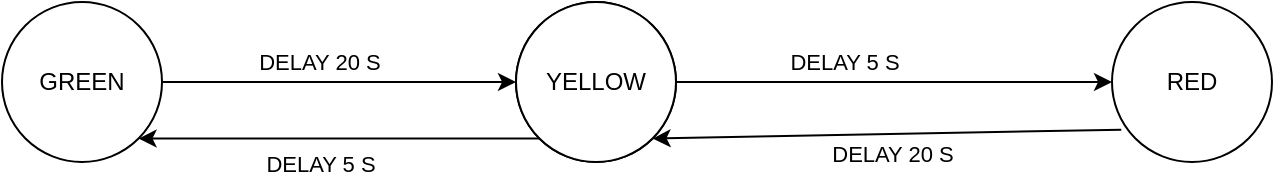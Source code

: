 <mxfile version="28.2.5">
  <diagram name="Page-1" id="jeImq9hniOi7gRExNDTG">
    <mxGraphModel grid="0" page="1" gridSize="10" guides="1" tooltips="1" connect="1" arrows="1" fold="1" pageScale="1" pageWidth="827" pageHeight="1169" background="none" math="0" shadow="0">
      <root>
        <mxCell id="0" />
        <mxCell id="1" parent="0" />
        <mxCell id="X30H0_A2dR2WA-kwwvzt-2" value="GREEN" style="ellipse;whiteSpace=wrap;html=1;aspect=fixed;" vertex="1" parent="1">
          <mxGeometry x="117" y="348" width="80" height="80" as="geometry" />
        </mxCell>
        <mxCell id="X30H0_A2dR2WA-kwwvzt-4" value="YELLOW" style="ellipse;whiteSpace=wrap;html=1;aspect=fixed;" vertex="1" parent="1">
          <mxGeometry x="374" y="348" width="80" height="80" as="geometry" />
        </mxCell>
        <mxCell id="X30H0_A2dR2WA-kwwvzt-5" value="RED" style="ellipse;whiteSpace=wrap;html=1;aspect=fixed;" vertex="1" parent="1">
          <mxGeometry x="672" y="348" width="80" height="80" as="geometry" />
        </mxCell>
        <mxCell id="X30H0_A2dR2WA-kwwvzt-6" value="DELAY 20 S&amp;nbsp;" style="endArrow=classic;html=1;rounded=0;exitX=1;exitY=0.5;exitDx=0;exitDy=0;entryX=0;entryY=0.5;entryDx=0;entryDy=0;" edge="1" parent="1" source="X30H0_A2dR2WA-kwwvzt-2" target="X30H0_A2dR2WA-kwwvzt-4">
          <mxGeometry x="-0.104" y="10" width="50" height="50" relative="1" as="geometry">
            <mxPoint x="390" y="560" as="sourcePoint" />
            <mxPoint x="440" y="510" as="targetPoint" />
            <Array as="points" />
            <mxPoint as="offset" />
          </mxGeometry>
        </mxCell>
        <mxCell id="X30H0_A2dR2WA-kwwvzt-7" value="" style="endArrow=classic;html=1;rounded=0;exitX=1;exitY=0.5;exitDx=0;exitDy=0;entryX=0;entryY=0.5;entryDx=0;entryDy=0;" edge="1" parent="1" source="X30H0_A2dR2WA-kwwvzt-4" target="X30H0_A2dR2WA-kwwvzt-5">
          <mxGeometry width="50" height="50" relative="1" as="geometry">
            <mxPoint x="520" y="540" as="sourcePoint" />
            <mxPoint x="654" y="540" as="targetPoint" />
            <Array as="points" />
          </mxGeometry>
        </mxCell>
        <mxCell id="X30H0_A2dR2WA-kwwvzt-10" value="DELAY 5&amp;nbsp;&lt;span style=&quot;background-color: light-dark(#ffffff, var(--ge-dark-color, #121212)); color: light-dark(rgb(0, 0, 0), rgb(255, 255, 255));&quot;&gt;S&lt;/span&gt;" style="edgeLabel;html=1;align=center;verticalAlign=middle;resizable=0;points=[];" connectable="0" vertex="1" parent="X30H0_A2dR2WA-kwwvzt-7">
          <mxGeometry x="-0.388" y="-3" relative="1" as="geometry">
            <mxPoint x="17" y="-13" as="offset" />
          </mxGeometry>
        </mxCell>
        <mxCell id="W14MNhVP4n23UgDkimWh-5" value="YELLOW" style="ellipse;whiteSpace=wrap;html=1;aspect=fixed;" vertex="1" parent="1">
          <mxGeometry x="374" y="348" width="80" height="80" as="geometry" />
        </mxCell>
        <mxCell id="W14MNhVP4n23UgDkimWh-12" value="" style="endArrow=classic;html=1;rounded=0;exitX=0;exitY=1;exitDx=0;exitDy=0;entryX=1;entryY=1;entryDx=0;entryDy=0;" edge="1" parent="1" source="W14MNhVP4n23UgDkimWh-5" target="X30H0_A2dR2WA-kwwvzt-2">
          <mxGeometry width="50" height="50" relative="1" as="geometry">
            <mxPoint x="388" y="506" as="sourcePoint" />
            <mxPoint x="316" y="477" as="targetPoint" />
          </mxGeometry>
        </mxCell>
        <mxCell id="W14MNhVP4n23UgDkimWh-15" value="DELAY 5 S" style="edgeLabel;html=1;align=center;verticalAlign=middle;resizable=0;points=[];" connectable="0" vertex="1" parent="W14MNhVP4n23UgDkimWh-12">
          <mxGeometry x="0.091" y="-4" relative="1" as="geometry">
            <mxPoint y="16" as="offset" />
          </mxGeometry>
        </mxCell>
        <mxCell id="W14MNhVP4n23UgDkimWh-13" value="" style="endArrow=classic;html=1;rounded=0;entryX=1;entryY=1;entryDx=0;entryDy=0;exitX=0.058;exitY=0.798;exitDx=0;exitDy=0;exitPerimeter=0;" edge="1" parent="1" source="X30H0_A2dR2WA-kwwvzt-5" target="W14MNhVP4n23UgDkimWh-5">
          <mxGeometry width="50" height="50" relative="1" as="geometry">
            <mxPoint x="388" y="506" as="sourcePoint" />
            <mxPoint x="438" y="456" as="targetPoint" />
          </mxGeometry>
        </mxCell>
        <mxCell id="W14MNhVP4n23UgDkimWh-14" value="DELAY 20 S" style="edgeLabel;html=1;align=center;verticalAlign=middle;resizable=0;points=[];" connectable="0" vertex="1" parent="W14MNhVP4n23UgDkimWh-13">
          <mxGeometry x="-0.136" y="1" relative="1" as="geometry">
            <mxPoint x="-13" y="9" as="offset" />
          </mxGeometry>
        </mxCell>
      </root>
    </mxGraphModel>
  </diagram>
</mxfile>
